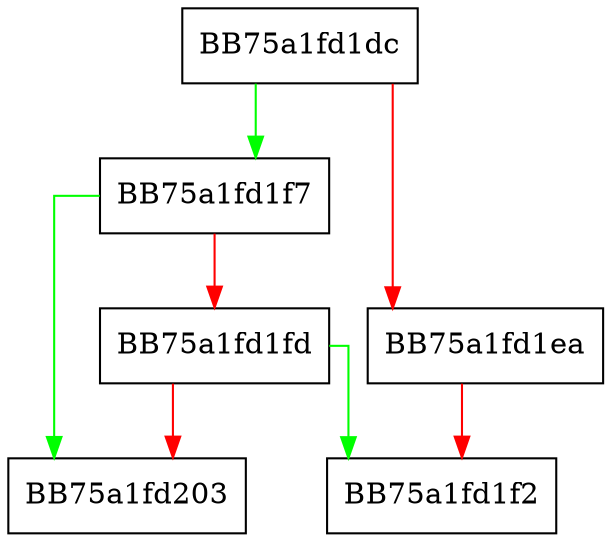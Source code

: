 digraph luaC_barrierf {
  node [shape="box"];
  graph [splines=ortho];
  BB75a1fd1dc -> BB75a1fd1f7 [color="green"];
  BB75a1fd1dc -> BB75a1fd1ea [color="red"];
  BB75a1fd1ea -> BB75a1fd1f2 [color="red"];
  BB75a1fd1f7 -> BB75a1fd203 [color="green"];
  BB75a1fd1f7 -> BB75a1fd1fd [color="red"];
  BB75a1fd1fd -> BB75a1fd1f2 [color="green"];
  BB75a1fd1fd -> BB75a1fd203 [color="red"];
}